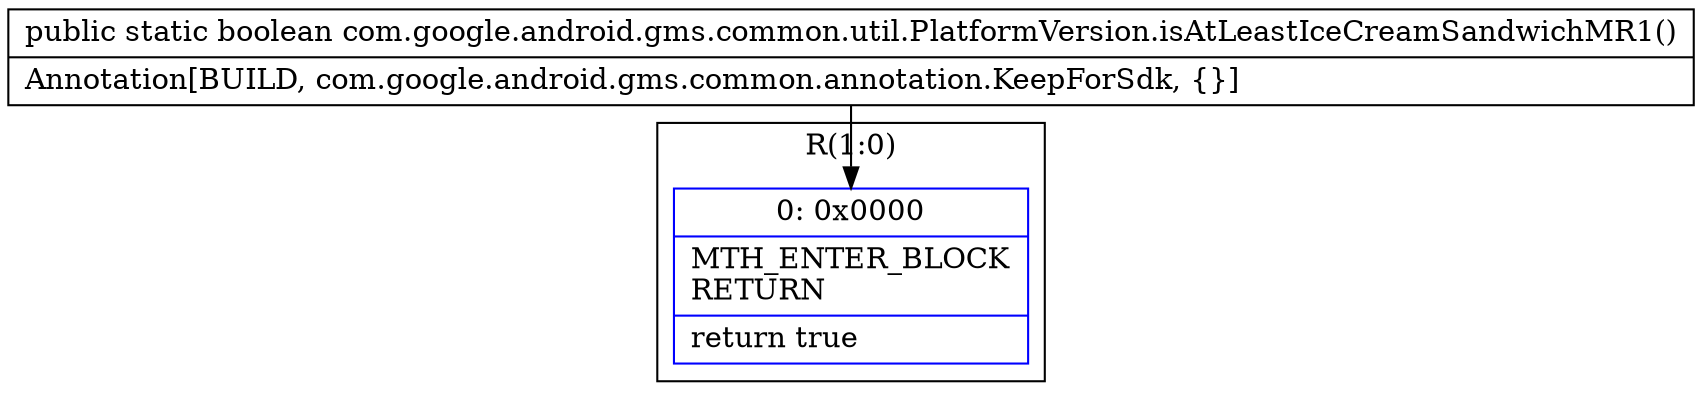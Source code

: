 digraph "CFG forcom.google.android.gms.common.util.PlatformVersion.isAtLeastIceCreamSandwichMR1()Z" {
subgraph cluster_Region_860367428 {
label = "R(1:0)";
node [shape=record,color=blue];
Node_0 [shape=record,label="{0\:\ 0x0000|MTH_ENTER_BLOCK\lRETURN\l|return true\l}"];
}
MethodNode[shape=record,label="{public static boolean com.google.android.gms.common.util.PlatformVersion.isAtLeastIceCreamSandwichMR1()  | Annotation[BUILD, com.google.android.gms.common.annotation.KeepForSdk, \{\}]\l}"];
MethodNode -> Node_0;
}

